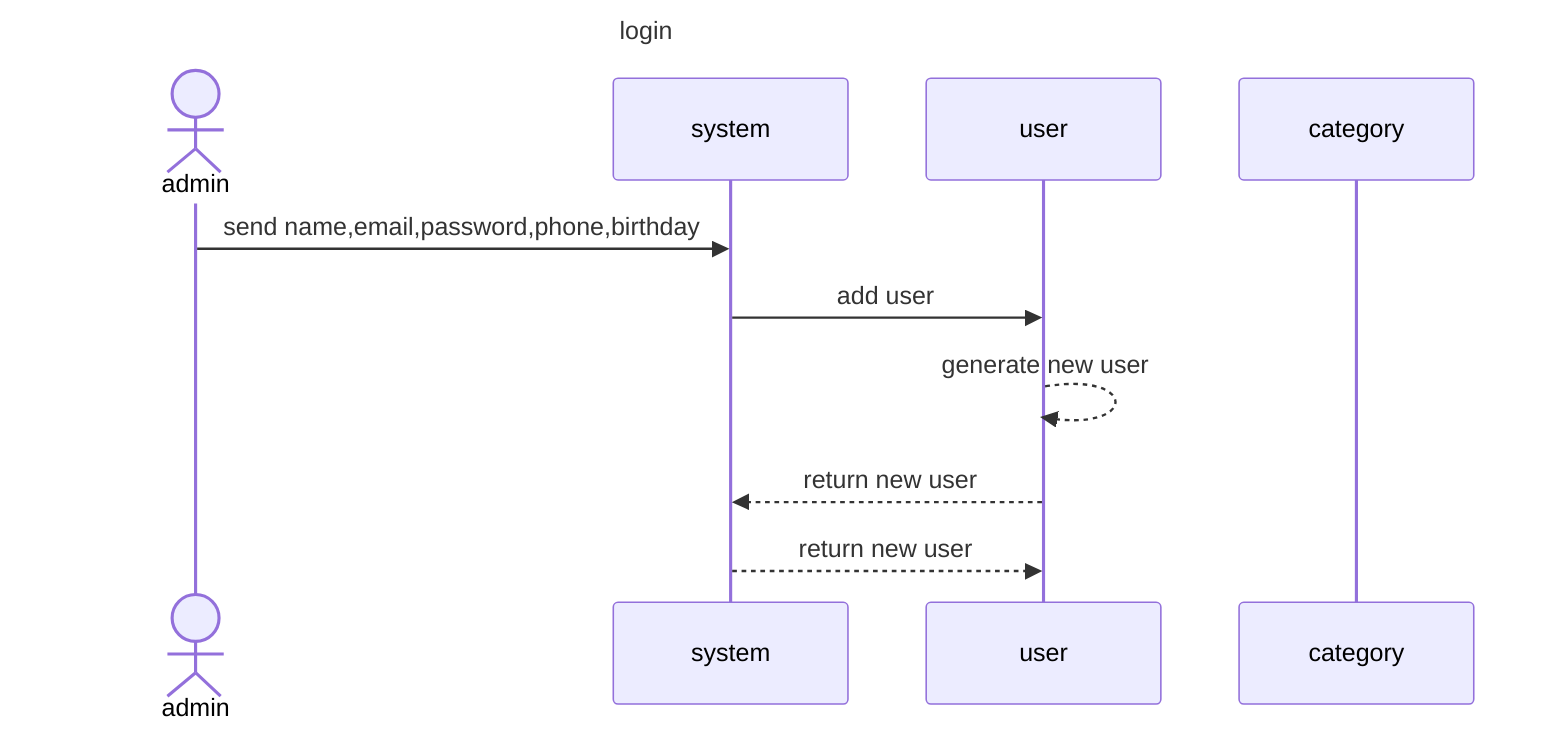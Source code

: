 sequenceDiagram
    title login
    actor admin
    participant system
    participant user
    participant category
    admin ->> system: send name,email,password,phone,birthday
    system ->> user:add user
    user -->> user : generate new user
    user -->> system: return new user
    system -->> user: return new user